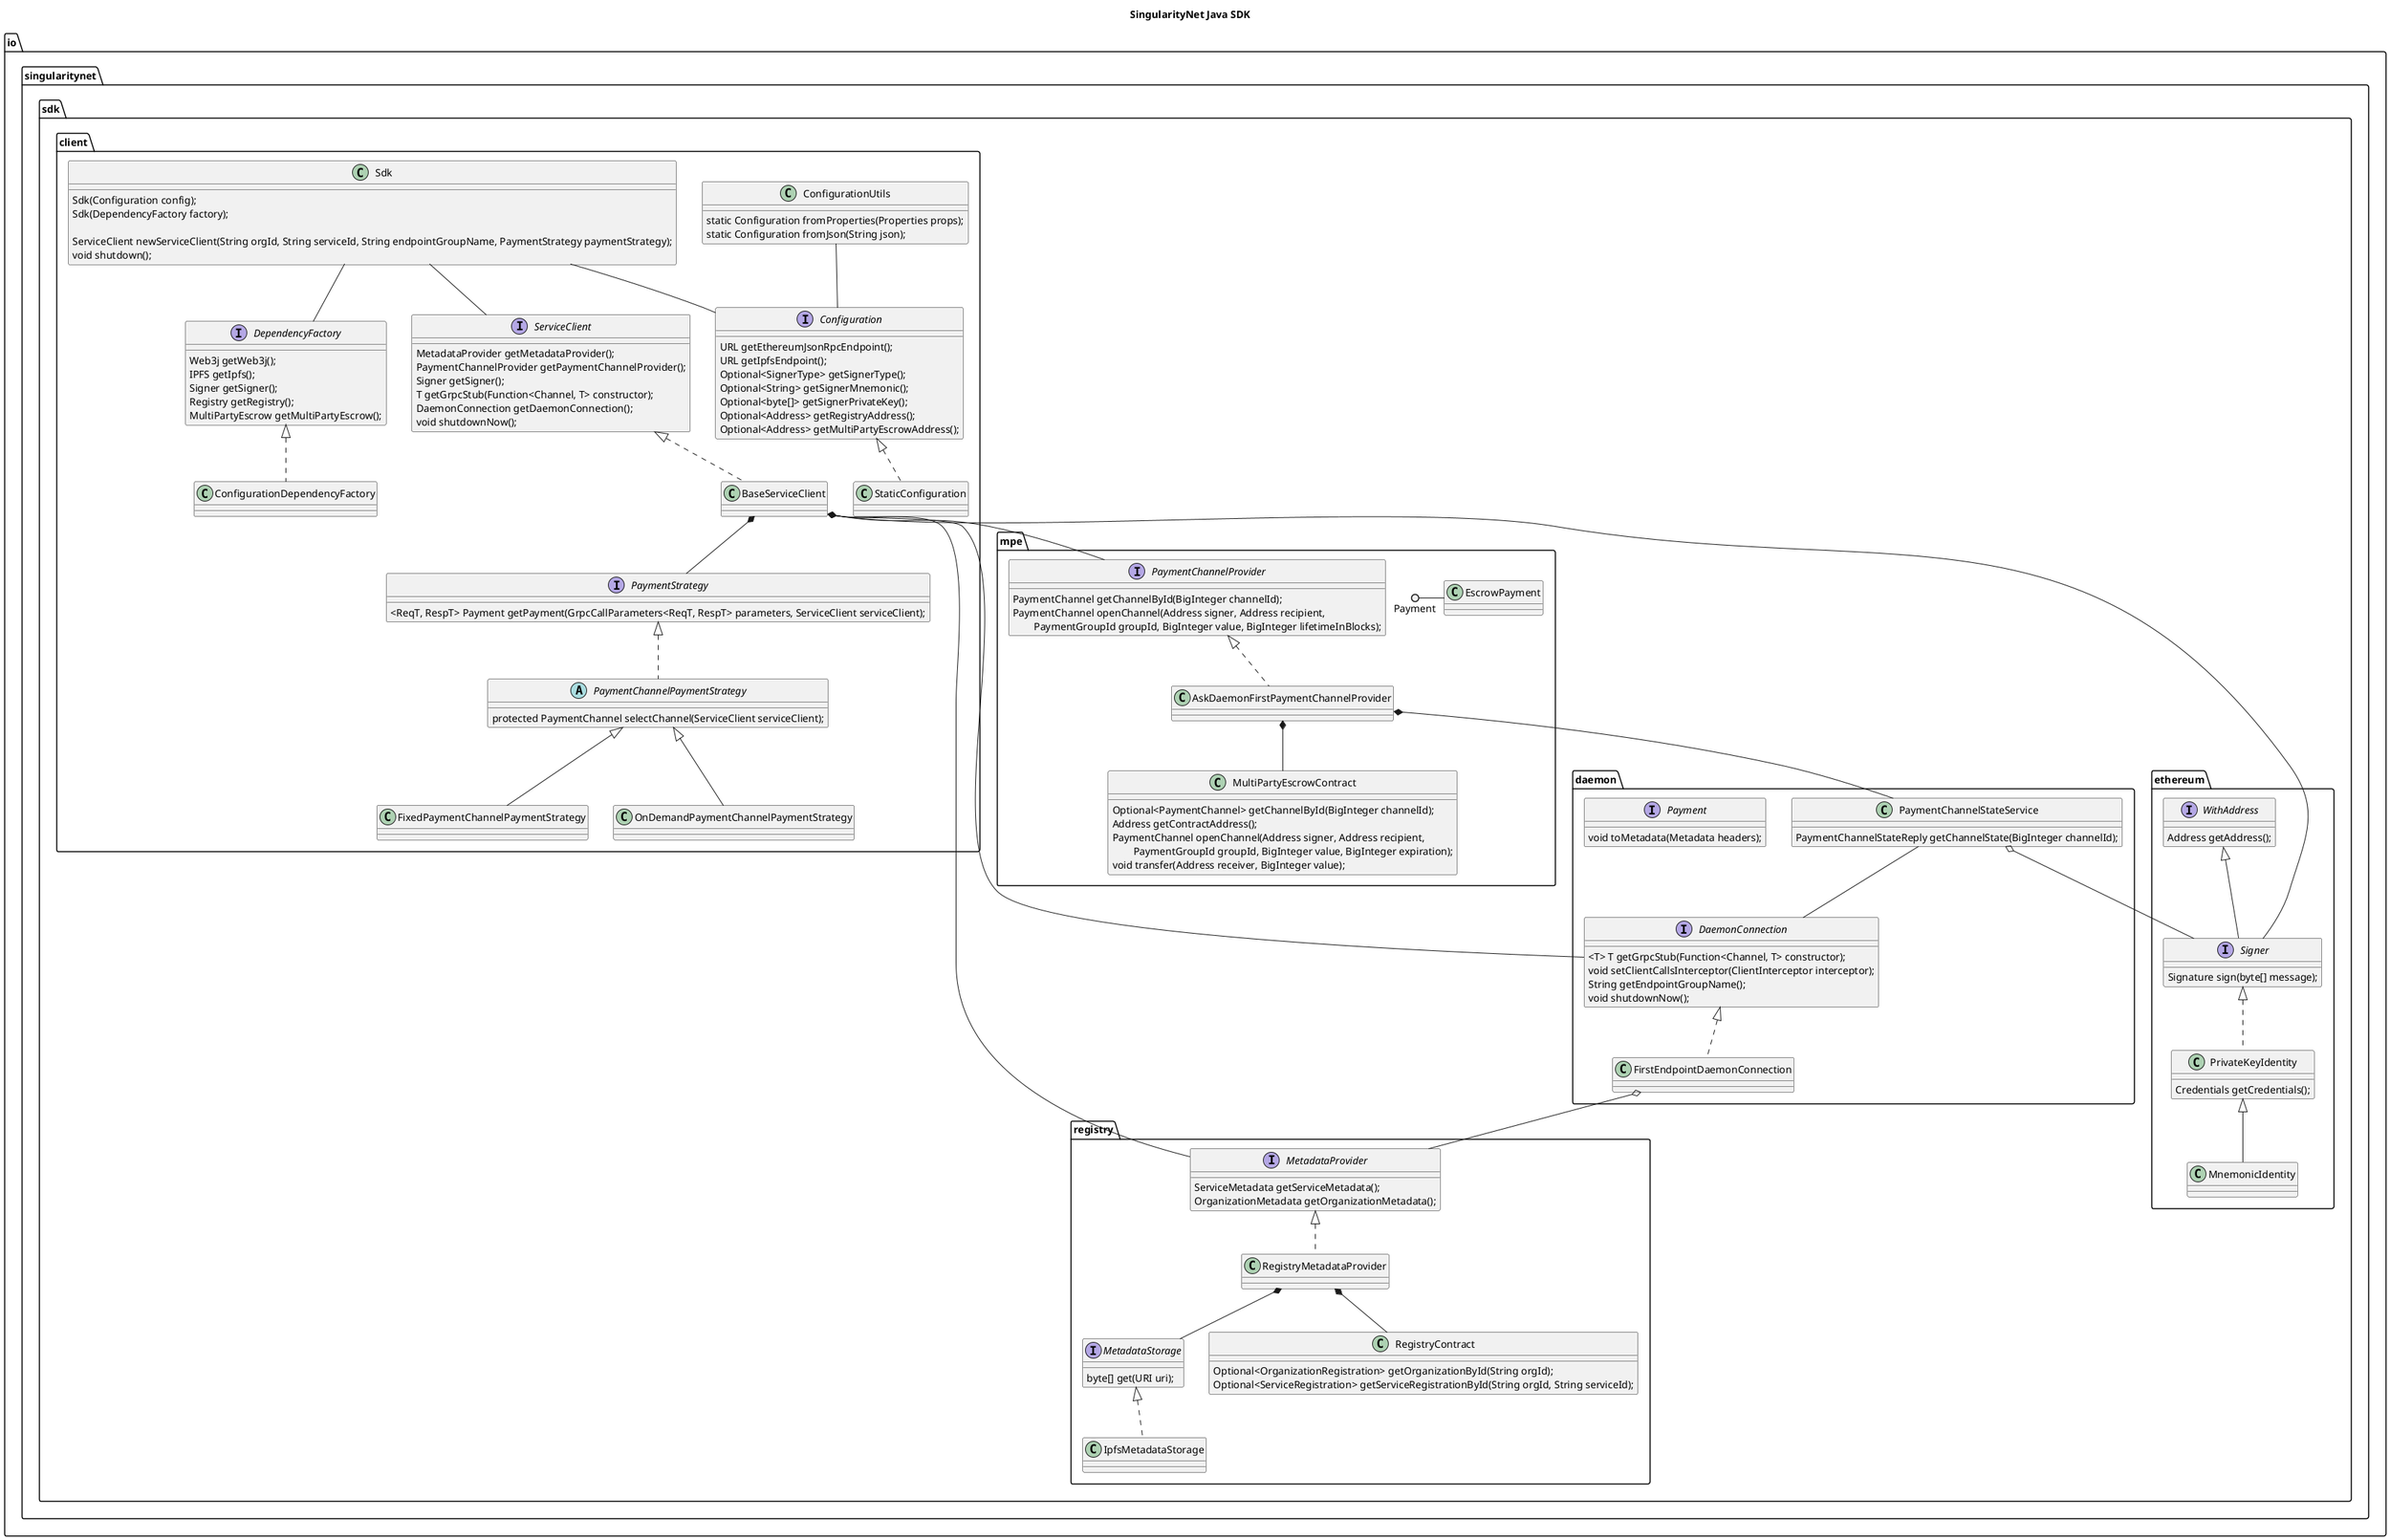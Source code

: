 @startuml

title SingularityNet Java SDK

package io.singularitynet.sdk.ethereum {

    interface WithAddress {
        Address getAddress();
    }

    interface Signer {
        Signature sign(byte[] message);
    }
    WithAddress <|-- Signer

    class PrivateKeyIdentity {
        Credentials getCredentials();
    }
    Signer <|.. PrivateKeyIdentity

    class MnemonicIdentity
    PrivateKeyIdentity <|-- MnemonicIdentity

}


package io.singularitynet.sdk.registry {

    interface MetadataStorage {
        byte[] get(URI uri);
    }
    class IpfsMetadataStorage
    MetadataStorage <|.. IpfsMetadataStorage

    class RegistryContract {
        Optional<OrganizationRegistration> getOrganizationById(String orgId);
        Optional<ServiceRegistration> getServiceRegistrationById(String orgId, String serviceId);
    }

    interface MetadataProvider {
        ServiceMetadata getServiceMetadata();
        OrganizationMetadata getOrganizationMetadata();
    }
    class RegistryMetadataProvider
    MetadataProvider <|.. RegistryMetadataProvider
    RegistryMetadataProvider *-- RegistryContract
    RegistryMetadataProvider *-- MetadataStorage

}

package io.singularitynet.sdk.daemon {
    
    interface DaemonConnection {
        <T> T getGrpcStub(Function<Channel, T> constructor);
        void setClientCallsInterceptor(ClientInterceptor interceptor);
        String getEndpointGroupName();
        void shutdownNow();
    }

    class FirstEndpointDaemonConnection
    DaemonConnection <|.. FirstEndpointDaemonConnection
    FirstEndpointDaemonConnection o-- MetadataProvider

    class PaymentChannelStateService {
        PaymentChannelStateReply getChannelState(BigInteger channelId);
    }
    PaymentChannelStateService o-- Signer
    PaymentChannelStateService -- DaemonConnection

    interface Payment {
        void toMetadata(Metadata headers);
    }

}

package io.singularitynet.sdk.mpe {
    class MultiPartyEscrowContract {
        Optional<PaymentChannel> getChannelById(BigInteger channelId);
        Address getContractAddress();
        PaymentChannel openChannel(Address signer, Address recipient,\n\tPaymentGroupId groupId, BigInteger value, BigInteger expiration);
        void transfer(Address receiver, BigInteger value);
    }

    interface PaymentChannelProvider {
        PaymentChannel getChannelById(BigInteger channelId);
        PaymentChannel openChannel(Address signer, Address recipient,\n\tPaymentGroupId groupId, BigInteger value, BigInteger lifetimeInBlocks);
    }

    class AskDaemonFirstPaymentChannelProvider
    PaymentChannelProvider <|.. AskDaemonFirstPaymentChannelProvider
    AskDaemonFirstPaymentChannelProvider *-- MultiPartyEscrowContract
    AskDaemonFirstPaymentChannelProvider *-- PaymentChannelStateService

    class EscrowPayment
    Payment ()- EscrowPayment

}

package io.singularitynet.sdk.client {

    interface Configuration {
        URL getEthereumJsonRpcEndpoint();
        URL getIpfsEndpoint();
        Optional<SignerType> getSignerType();
        Optional<String> getSignerMnemonic();
        Optional<byte[]> getSignerPrivateKey();
        Optional<Address> getRegistryAddress();
        Optional<Address> getMultiPartyEscrowAddress();
    }

    class ConfigurationUtils {
        static Configuration fromProperties(Properties props);
        static Configuration fromJson(String json);
    }
    
    ConfigurationUtils -- Configuration

    class StaticConfiguration
    Configuration <|.. StaticConfiguration

    interface DependencyFactory {
        Web3j getWeb3j();
        IPFS getIpfs();
        Signer getSigner();
        Registry getRegistry();
        MultiPartyEscrow getMultiPartyEscrow();
    }

    class ConfigurationDependencyFactory
    DependencyFactory <|.. ConfigurationDependencyFactory

    interface PaymentStrategy {
        <ReqT, RespT> Payment getPayment(GrpcCallParameters<ReqT, RespT> parameters, ServiceClient serviceClient);
    }

    abstract class PaymentChannelPaymentStrategy {
        protected PaymentChannel selectChannel(ServiceClient serviceClient);
    }
    PaymentStrategy <|.. PaymentChannelPaymentStrategy

    class FixedPaymentChannelPaymentStrategy
    PaymentChannelPaymentStrategy <|-- FixedPaymentChannelPaymentStrategy
    
    class OnDemandPaymentChannelPaymentStrategy
    PaymentChannelPaymentStrategy <|-- OnDemandPaymentChannelPaymentStrategy

    class Sdk {
        Sdk(Configuration config);
        Sdk(DependencyFactory factory);

        ServiceClient newServiceClient(String orgId, String serviceId, String endpointGroupName, PaymentStrategy paymentStrategy);
        void shutdown();
    }
    Sdk -- Configuration
    Sdk -- ServiceClient
    Sdk -- DependencyFactory

    interface ServiceClient {
        MetadataProvider getMetadataProvider();
        PaymentChannelProvider getPaymentChannelProvider();
        Signer getSigner();
        T getGrpcStub(Function<Channel, T> constructor);
        DaemonConnection getDaemonConnection();
        void shutdownNow();
    }

    class BaseServiceClient
    ServiceClient <|.. BaseServiceClient
    BaseServiceClient *-- DaemonConnection
    BaseServiceClient *-- MetadataProvider
    BaseServiceClient *-- PaymentChannelProvider
    BaseServiceClient *-- PaymentStrategy
    BaseServiceClient *-- Signer

}

@enduml
